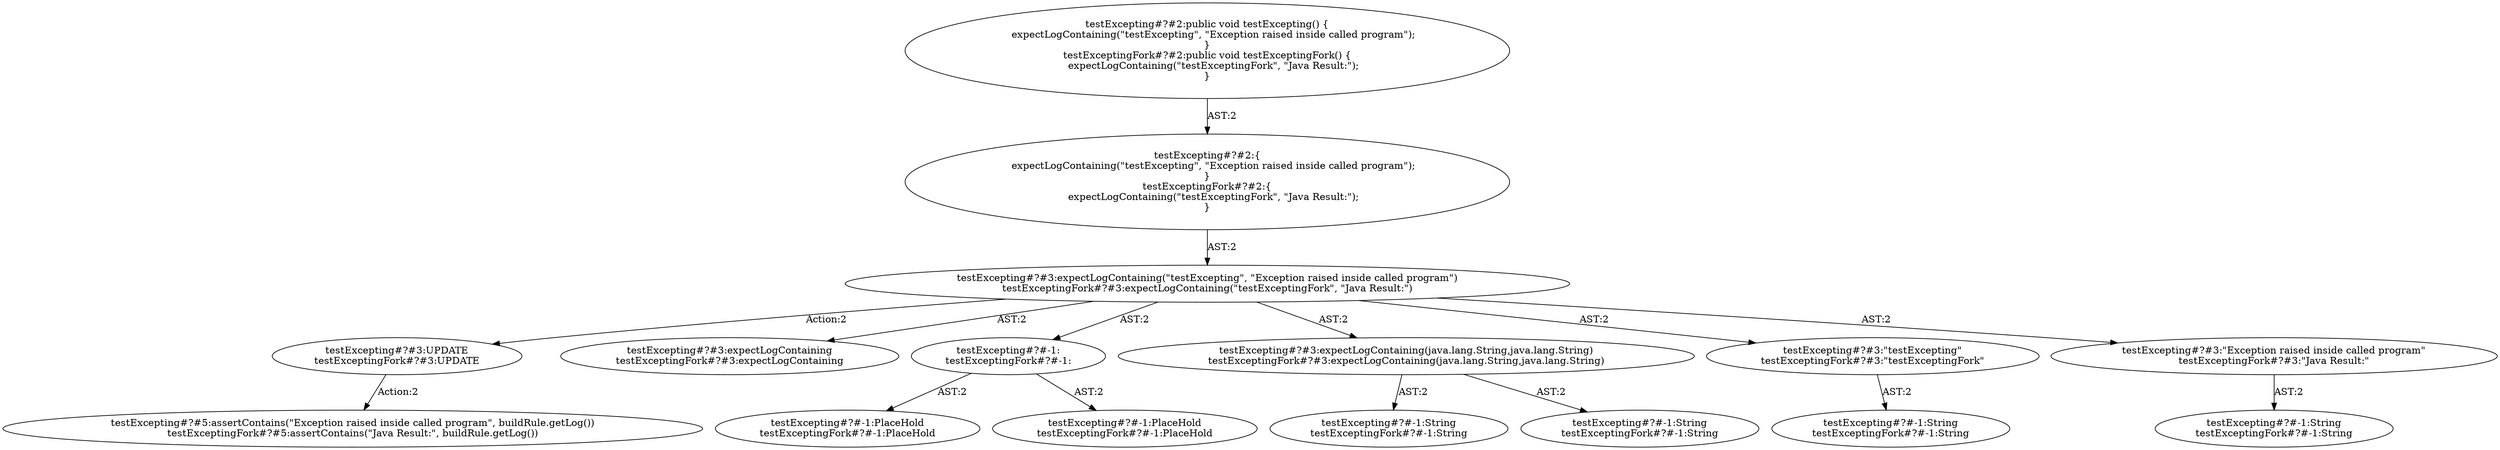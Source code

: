 digraph "Pattern" {
0 [label="testExcepting#?#3:UPDATE
testExceptingFork#?#3:UPDATE" shape=ellipse]
1 [label="testExcepting#?#3:expectLogContaining(\"testExcepting\", \"Exception raised inside called program\")
testExceptingFork#?#3:expectLogContaining(\"testExceptingFork\", \"Java Result:\")" shape=ellipse]
2 [label="testExcepting#?#2:\{
    expectLogContaining(\"testExcepting\", \"Exception raised inside called program\");
\}
testExceptingFork#?#2:\{
    expectLogContaining(\"testExceptingFork\", \"Java Result:\");
\}" shape=ellipse]
3 [label="testExcepting#?#2:public void testExcepting() \{
    expectLogContaining(\"testExcepting\", \"Exception raised inside called program\");
\}
testExceptingFork#?#2:public void testExceptingFork() \{
    expectLogContaining(\"testExceptingFork\", \"Java Result:\");
\}" shape=ellipse]
4 [label="testExcepting#?#3:expectLogContaining
testExceptingFork#?#3:expectLogContaining" shape=ellipse]
5 [label="testExcepting#?#-1:
testExceptingFork#?#-1:" shape=ellipse]
6 [label="testExcepting#?#-1:PlaceHold
testExceptingFork#?#-1:PlaceHold" shape=ellipse]
7 [label="testExcepting#?#-1:PlaceHold
testExceptingFork#?#-1:PlaceHold" shape=ellipse]
8 [label="testExcepting#?#3:expectLogContaining(java.lang.String,java.lang.String)
testExceptingFork#?#3:expectLogContaining(java.lang.String,java.lang.String)" shape=ellipse]
9 [label="testExcepting#?#-1:String
testExceptingFork#?#-1:String" shape=ellipse]
10 [label="testExcepting#?#-1:String
testExceptingFork#?#-1:String" shape=ellipse]
11 [label="testExcepting#?#3:\"testExcepting\"
testExceptingFork#?#3:\"testExceptingFork\"" shape=ellipse]
12 [label="testExcepting#?#-1:String
testExceptingFork#?#-1:String" shape=ellipse]
13 [label="testExcepting#?#3:\"Exception raised inside called program\"
testExceptingFork#?#3:\"Java Result:\"" shape=ellipse]
14 [label="testExcepting#?#-1:String
testExceptingFork#?#-1:String" shape=ellipse]
15 [label="testExcepting#?#5:assertContains(\"Exception raised inside called program\", buildRule.getLog())
testExceptingFork#?#5:assertContains(\"Java Result:\", buildRule.getLog())" shape=ellipse]
0 -> 15 [label="Action:2"];
1 -> 0 [label="Action:2"];
1 -> 4 [label="AST:2"];
1 -> 5 [label="AST:2"];
1 -> 8 [label="AST:2"];
1 -> 11 [label="AST:2"];
1 -> 13 [label="AST:2"];
2 -> 1 [label="AST:2"];
3 -> 2 [label="AST:2"];
5 -> 6 [label="AST:2"];
5 -> 7 [label="AST:2"];
8 -> 9 [label="AST:2"];
8 -> 10 [label="AST:2"];
11 -> 12 [label="AST:2"];
13 -> 14 [label="AST:2"];
}